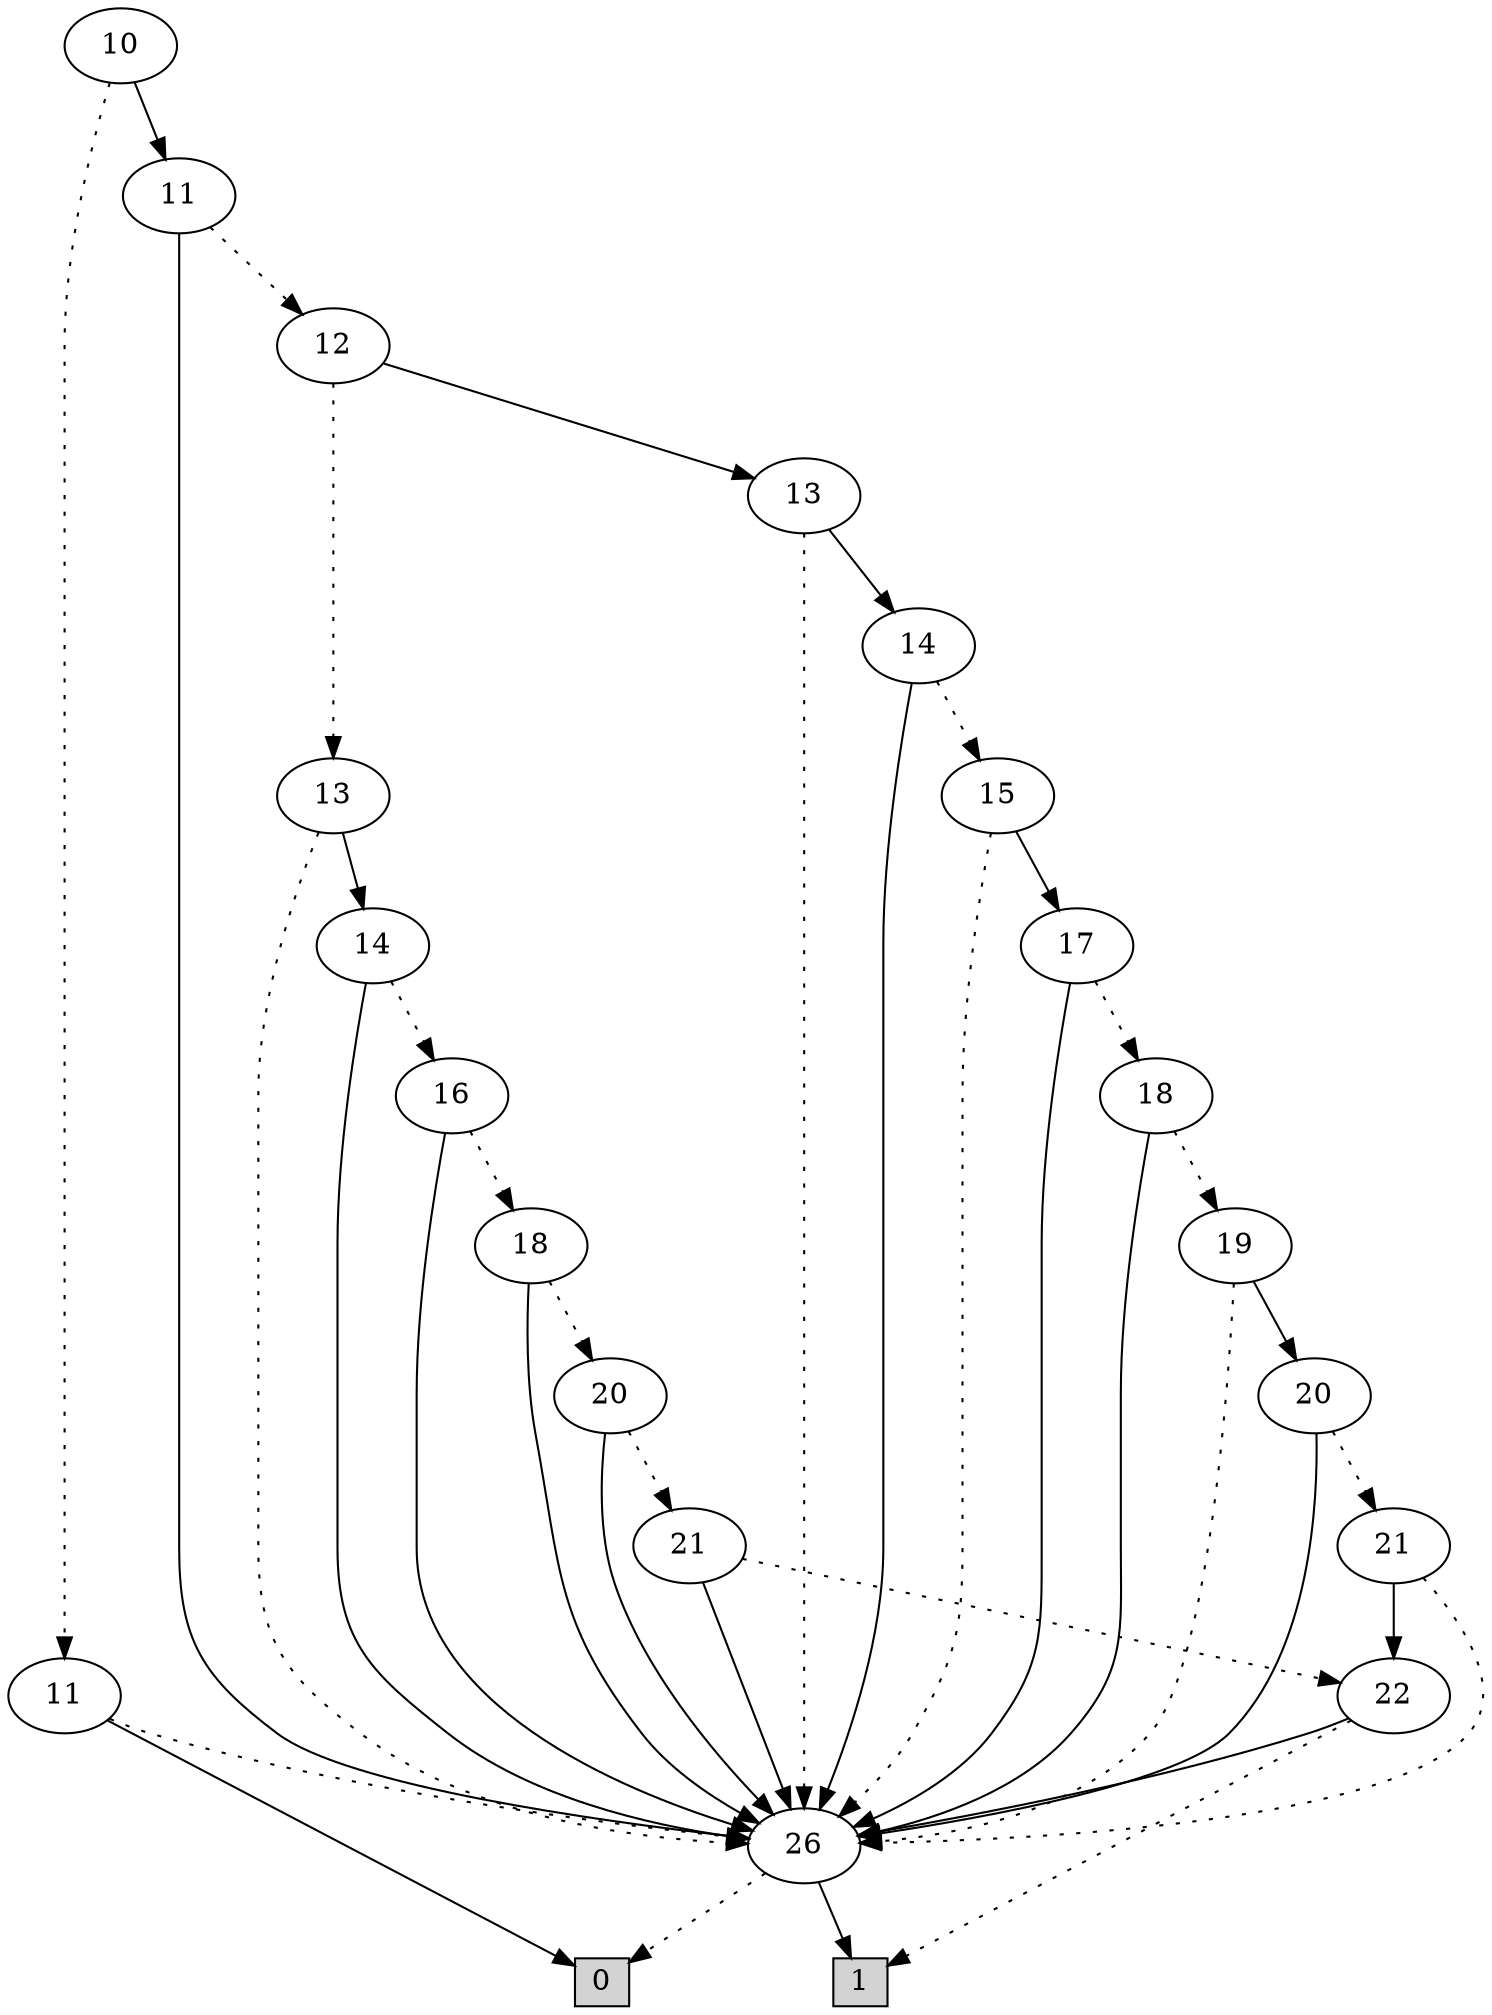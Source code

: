 digraph G {
0 [shape=box, label="0", style=filled, shape=box, height=0.3, width=0.3];
1 [shape=box, label="1", style=filled, shape=box, height=0.3, width=0.3];
1023 [label="10"];
1023 -> 984 [style=dotted];
1023 -> 1022 [style=filled];
984 [label="11"];
984 -> 54 [style=dotted];
984 -> 0 [style=filled];
54 [label="26"];
54 -> 0 [style=dotted];
54 -> 1 [style=filled];
1022 [label="11"];
1022 -> 1021 [style=dotted];
1022 -> 54 [style=filled];
1021 [label="12"];
1021 -> 1012 [style=dotted];
1021 -> 1020 [style=filled];
1012 [label="13"];
1012 -> 54 [style=dotted];
1012 -> 1011 [style=filled];
1011 [label="14"];
1011 -> 1010 [style=dotted];
1011 -> 54 [style=filled];
1010 [label="16"];
1010 -> 1009 [style=dotted];
1010 -> 54 [style=filled];
1009 [label="18"];
1009 -> 1008 [style=dotted];
1009 -> 54 [style=filled];
1008 [label="20"];
1008 -> 1007 [style=dotted];
1008 -> 54 [style=filled];
1007 [label="21"];
1007 -> 1006 [style=dotted];
1007 -> 54 [style=filled];
1006 [label="22"];
1006 -> 1 [style=dotted];
1006 -> 54 [style=filled];
1020 [label="13"];
1020 -> 54 [style=dotted];
1020 -> 1019 [style=filled];
1019 [label="14"];
1019 -> 1018 [style=dotted];
1019 -> 54 [style=filled];
1018 [label="15"];
1018 -> 54 [style=dotted];
1018 -> 1017 [style=filled];
1017 [label="17"];
1017 -> 1016 [style=dotted];
1017 -> 54 [style=filled];
1016 [label="18"];
1016 -> 1015 [style=dotted];
1016 -> 54 [style=filled];
1015 [label="19"];
1015 -> 54 [style=dotted];
1015 -> 1014 [style=filled];
1014 [label="20"];
1014 -> 1013 [style=dotted];
1014 -> 54 [style=filled];
1013 [label="21"];
1013 -> 54 [style=dotted];
1013 -> 1006 [style=filled];
}
